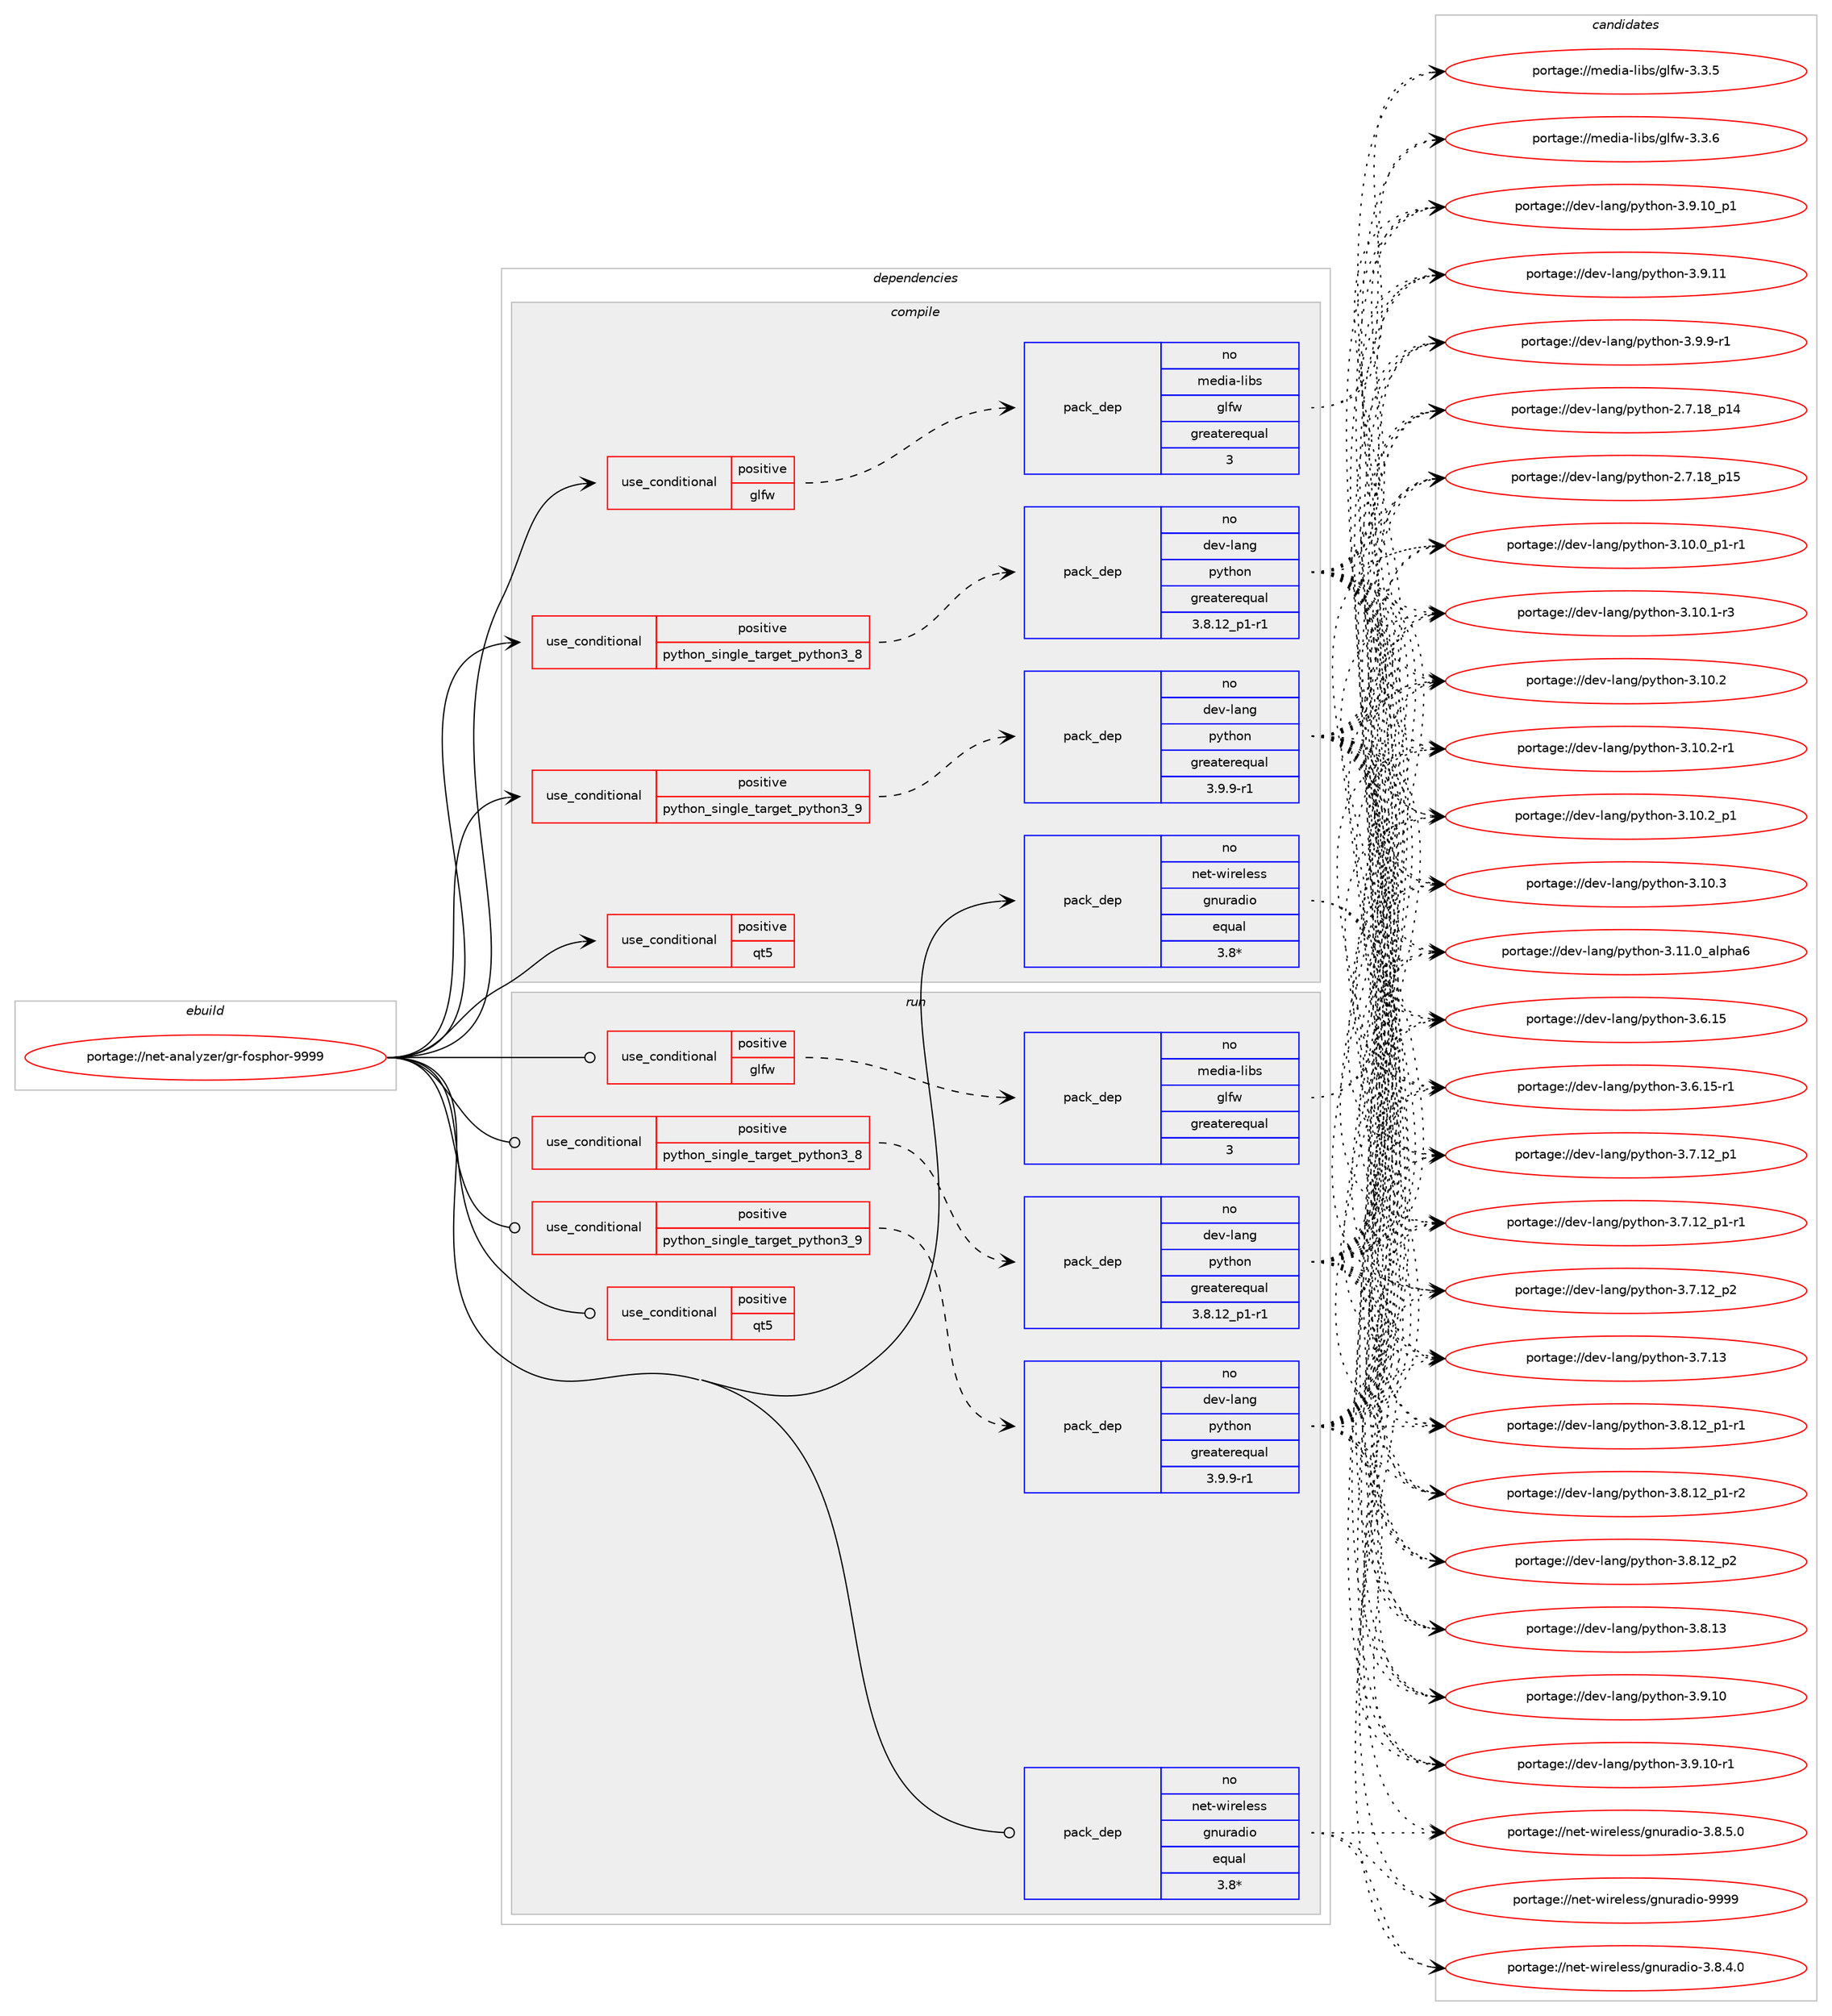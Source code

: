 digraph prolog {

# *************
# Graph options
# *************

newrank=true;
concentrate=true;
compound=true;
graph [rankdir=LR,fontname=Helvetica,fontsize=10,ranksep=1.5];#, ranksep=2.5, nodesep=0.2];
edge  [arrowhead=vee];
node  [fontname=Helvetica,fontsize=10];

# **********
# The ebuild
# **********

subgraph cluster_leftcol {
color=gray;
rank=same;
label=<<i>ebuild</i>>;
id [label="portage://net-analyzer/gr-fosphor-9999", color=red, width=4, href="../net-analyzer/gr-fosphor-9999.svg"];
}

# ****************
# The dependencies
# ****************

subgraph cluster_midcol {
color=gray;
label=<<i>dependencies</i>>;
subgraph cluster_compile {
fillcolor="#eeeeee";
style=filled;
label=<<i>compile</i>>;
subgraph cond24 {
dependency37 [label=<<TABLE BORDER="0" CELLBORDER="1" CELLSPACING="0" CELLPADDING="4"><TR><TD ROWSPAN="3" CELLPADDING="10">use_conditional</TD></TR><TR><TD>positive</TD></TR><TR><TD>glfw</TD></TR></TABLE>>, shape=none, color=red];
subgraph pack13 {
dependency38 [label=<<TABLE BORDER="0" CELLBORDER="1" CELLSPACING="0" CELLPADDING="4" WIDTH="220"><TR><TD ROWSPAN="6" CELLPADDING="30">pack_dep</TD></TR><TR><TD WIDTH="110">no</TD></TR><TR><TD>media-libs</TD></TR><TR><TD>glfw</TD></TR><TR><TD>greaterequal</TD></TR><TR><TD>3</TD></TR></TABLE>>, shape=none, color=blue];
}
dependency37:e -> dependency38:w [weight=20,style="dashed",arrowhead="vee"];
}
id:e -> dependency37:w [weight=20,style="solid",arrowhead="vee"];
subgraph cond25 {
dependency39 [label=<<TABLE BORDER="0" CELLBORDER="1" CELLSPACING="0" CELLPADDING="4"><TR><TD ROWSPAN="3" CELLPADDING="10">use_conditional</TD></TR><TR><TD>positive</TD></TR><TR><TD>python_single_target_python3_8</TD></TR></TABLE>>, shape=none, color=red];
subgraph pack14 {
dependency40 [label=<<TABLE BORDER="0" CELLBORDER="1" CELLSPACING="0" CELLPADDING="4" WIDTH="220"><TR><TD ROWSPAN="6" CELLPADDING="30">pack_dep</TD></TR><TR><TD WIDTH="110">no</TD></TR><TR><TD>dev-lang</TD></TR><TR><TD>python</TD></TR><TR><TD>greaterequal</TD></TR><TR><TD>3.8.12_p1-r1</TD></TR></TABLE>>, shape=none, color=blue];
}
dependency39:e -> dependency40:w [weight=20,style="dashed",arrowhead="vee"];
}
id:e -> dependency39:w [weight=20,style="solid",arrowhead="vee"];
subgraph cond26 {
dependency41 [label=<<TABLE BORDER="0" CELLBORDER="1" CELLSPACING="0" CELLPADDING="4"><TR><TD ROWSPAN="3" CELLPADDING="10">use_conditional</TD></TR><TR><TD>positive</TD></TR><TR><TD>python_single_target_python3_9</TD></TR></TABLE>>, shape=none, color=red];
subgraph pack15 {
dependency42 [label=<<TABLE BORDER="0" CELLBORDER="1" CELLSPACING="0" CELLPADDING="4" WIDTH="220"><TR><TD ROWSPAN="6" CELLPADDING="30">pack_dep</TD></TR><TR><TD WIDTH="110">no</TD></TR><TR><TD>dev-lang</TD></TR><TR><TD>python</TD></TR><TR><TD>greaterequal</TD></TR><TR><TD>3.9.9-r1</TD></TR></TABLE>>, shape=none, color=blue];
}
dependency41:e -> dependency42:w [weight=20,style="dashed",arrowhead="vee"];
}
id:e -> dependency41:w [weight=20,style="solid",arrowhead="vee"];
subgraph cond27 {
dependency43 [label=<<TABLE BORDER="0" CELLBORDER="1" CELLSPACING="0" CELLPADDING="4"><TR><TD ROWSPAN="3" CELLPADDING="10">use_conditional</TD></TR><TR><TD>positive</TD></TR><TR><TD>qt5</TD></TR></TABLE>>, shape=none, color=red];
# *** BEGIN UNKNOWN DEPENDENCY TYPE (TODO) ***
# dependency43 -> package_dependency(portage://net-analyzer/gr-fosphor-9999,install,no,dev-qt,qtcore,none,[,,],[slot(5)],[])
# *** END UNKNOWN DEPENDENCY TYPE (TODO) ***

# *** BEGIN UNKNOWN DEPENDENCY TYPE (TODO) ***
# dependency43 -> package_dependency(portage://net-analyzer/gr-fosphor-9999,install,no,dev-qt,qtgui,none,[,,],[slot(5)],[])
# *** END UNKNOWN DEPENDENCY TYPE (TODO) ***

# *** BEGIN UNKNOWN DEPENDENCY TYPE (TODO) ***
# dependency43 -> package_dependency(portage://net-analyzer/gr-fosphor-9999,install,no,dev-qt,qtopengl,none,[,,],[slot(5)],[])
# *** END UNKNOWN DEPENDENCY TYPE (TODO) ***

# *** BEGIN UNKNOWN DEPENDENCY TYPE (TODO) ***
# dependency43 -> package_dependency(portage://net-analyzer/gr-fosphor-9999,install,no,dev-qt,qtwidgets,none,[,,],[slot(5)],[])
# *** END UNKNOWN DEPENDENCY TYPE (TODO) ***

}
id:e -> dependency43:w [weight=20,style="solid",arrowhead="vee"];
# *** BEGIN UNKNOWN DEPENDENCY TYPE (TODO) ***
# id -> package_dependency(portage://net-analyzer/gr-fosphor-9999,install,no,dev-libs,boost,none,[,,],any_same_slot,[])
# *** END UNKNOWN DEPENDENCY TYPE (TODO) ***

# *** BEGIN UNKNOWN DEPENDENCY TYPE (TODO) ***
# id -> package_dependency(portage://net-analyzer/gr-fosphor-9999,install,no,dev-libs,log4cpp,none,[,,],[],[])
# *** END UNKNOWN DEPENDENCY TYPE (TODO) ***

# *** BEGIN UNKNOWN DEPENDENCY TYPE (TODO) ***
# id -> package_dependency(portage://net-analyzer/gr-fosphor-9999,install,no,media-libs,freetype,none,[,,],[],[])
# *** END UNKNOWN DEPENDENCY TYPE (TODO) ***

subgraph pack16 {
dependency44 [label=<<TABLE BORDER="0" CELLBORDER="1" CELLSPACING="0" CELLPADDING="4" WIDTH="220"><TR><TD ROWSPAN="6" CELLPADDING="30">pack_dep</TD></TR><TR><TD WIDTH="110">no</TD></TR><TR><TD>net-wireless</TD></TR><TR><TD>gnuradio</TD></TR><TR><TD>equal</TD></TR><TR><TD>3.8*</TD></TR></TABLE>>, shape=none, color=blue];
}
id:e -> dependency44:w [weight=20,style="solid",arrowhead="vee"];
# *** BEGIN UNKNOWN DEPENDENCY TYPE (TODO) ***
# id -> package_dependency(portage://net-analyzer/gr-fosphor-9999,install,no,virtual,opencl,none,[,,],[],[])
# *** END UNKNOWN DEPENDENCY TYPE (TODO) ***

# *** BEGIN UNKNOWN DEPENDENCY TYPE (TODO) ***
# id -> package_dependency(portage://net-analyzer/gr-fosphor-9999,install,no,virtual,opengl,none,[,,],[],[])
# *** END UNKNOWN DEPENDENCY TYPE (TODO) ***

}
subgraph cluster_compileandrun {
fillcolor="#eeeeee";
style=filled;
label=<<i>compile and run</i>>;
}
subgraph cluster_run {
fillcolor="#eeeeee";
style=filled;
label=<<i>run</i>>;
subgraph cond28 {
dependency45 [label=<<TABLE BORDER="0" CELLBORDER="1" CELLSPACING="0" CELLPADDING="4"><TR><TD ROWSPAN="3" CELLPADDING="10">use_conditional</TD></TR><TR><TD>positive</TD></TR><TR><TD>glfw</TD></TR></TABLE>>, shape=none, color=red];
subgraph pack17 {
dependency46 [label=<<TABLE BORDER="0" CELLBORDER="1" CELLSPACING="0" CELLPADDING="4" WIDTH="220"><TR><TD ROWSPAN="6" CELLPADDING="30">pack_dep</TD></TR><TR><TD WIDTH="110">no</TD></TR><TR><TD>media-libs</TD></TR><TR><TD>glfw</TD></TR><TR><TD>greaterequal</TD></TR><TR><TD>3</TD></TR></TABLE>>, shape=none, color=blue];
}
dependency45:e -> dependency46:w [weight=20,style="dashed",arrowhead="vee"];
}
id:e -> dependency45:w [weight=20,style="solid",arrowhead="odot"];
subgraph cond29 {
dependency47 [label=<<TABLE BORDER="0" CELLBORDER="1" CELLSPACING="0" CELLPADDING="4"><TR><TD ROWSPAN="3" CELLPADDING="10">use_conditional</TD></TR><TR><TD>positive</TD></TR><TR><TD>python_single_target_python3_8</TD></TR></TABLE>>, shape=none, color=red];
subgraph pack18 {
dependency48 [label=<<TABLE BORDER="0" CELLBORDER="1" CELLSPACING="0" CELLPADDING="4" WIDTH="220"><TR><TD ROWSPAN="6" CELLPADDING="30">pack_dep</TD></TR><TR><TD WIDTH="110">no</TD></TR><TR><TD>dev-lang</TD></TR><TR><TD>python</TD></TR><TR><TD>greaterequal</TD></TR><TR><TD>3.8.12_p1-r1</TD></TR></TABLE>>, shape=none, color=blue];
}
dependency47:e -> dependency48:w [weight=20,style="dashed",arrowhead="vee"];
}
id:e -> dependency47:w [weight=20,style="solid",arrowhead="odot"];
subgraph cond30 {
dependency49 [label=<<TABLE BORDER="0" CELLBORDER="1" CELLSPACING="0" CELLPADDING="4"><TR><TD ROWSPAN="3" CELLPADDING="10">use_conditional</TD></TR><TR><TD>positive</TD></TR><TR><TD>python_single_target_python3_9</TD></TR></TABLE>>, shape=none, color=red];
subgraph pack19 {
dependency50 [label=<<TABLE BORDER="0" CELLBORDER="1" CELLSPACING="0" CELLPADDING="4" WIDTH="220"><TR><TD ROWSPAN="6" CELLPADDING="30">pack_dep</TD></TR><TR><TD WIDTH="110">no</TD></TR><TR><TD>dev-lang</TD></TR><TR><TD>python</TD></TR><TR><TD>greaterequal</TD></TR><TR><TD>3.9.9-r1</TD></TR></TABLE>>, shape=none, color=blue];
}
dependency49:e -> dependency50:w [weight=20,style="dashed",arrowhead="vee"];
}
id:e -> dependency49:w [weight=20,style="solid",arrowhead="odot"];
subgraph cond31 {
dependency51 [label=<<TABLE BORDER="0" CELLBORDER="1" CELLSPACING="0" CELLPADDING="4"><TR><TD ROWSPAN="3" CELLPADDING="10">use_conditional</TD></TR><TR><TD>positive</TD></TR><TR><TD>qt5</TD></TR></TABLE>>, shape=none, color=red];
# *** BEGIN UNKNOWN DEPENDENCY TYPE (TODO) ***
# dependency51 -> package_dependency(portage://net-analyzer/gr-fosphor-9999,run,no,dev-qt,qtcore,none,[,,],[slot(5)],[])
# *** END UNKNOWN DEPENDENCY TYPE (TODO) ***

# *** BEGIN UNKNOWN DEPENDENCY TYPE (TODO) ***
# dependency51 -> package_dependency(portage://net-analyzer/gr-fosphor-9999,run,no,dev-qt,qtgui,none,[,,],[slot(5)],[])
# *** END UNKNOWN DEPENDENCY TYPE (TODO) ***

# *** BEGIN UNKNOWN DEPENDENCY TYPE (TODO) ***
# dependency51 -> package_dependency(portage://net-analyzer/gr-fosphor-9999,run,no,dev-qt,qtopengl,none,[,,],[slot(5)],[])
# *** END UNKNOWN DEPENDENCY TYPE (TODO) ***

# *** BEGIN UNKNOWN DEPENDENCY TYPE (TODO) ***
# dependency51 -> package_dependency(portage://net-analyzer/gr-fosphor-9999,run,no,dev-qt,qtwidgets,none,[,,],[slot(5)],[])
# *** END UNKNOWN DEPENDENCY TYPE (TODO) ***

}
id:e -> dependency51:w [weight=20,style="solid",arrowhead="odot"];
# *** BEGIN UNKNOWN DEPENDENCY TYPE (TODO) ***
# id -> package_dependency(portage://net-analyzer/gr-fosphor-9999,run,no,dev-libs,boost,none,[,,],any_same_slot,[])
# *** END UNKNOWN DEPENDENCY TYPE (TODO) ***

# *** BEGIN UNKNOWN DEPENDENCY TYPE (TODO) ***
# id -> package_dependency(portage://net-analyzer/gr-fosphor-9999,run,no,dev-libs,log4cpp,none,[,,],[],[])
# *** END UNKNOWN DEPENDENCY TYPE (TODO) ***

# *** BEGIN UNKNOWN DEPENDENCY TYPE (TODO) ***
# id -> package_dependency(portage://net-analyzer/gr-fosphor-9999,run,no,media-libs,freetype,none,[,,],[],[])
# *** END UNKNOWN DEPENDENCY TYPE (TODO) ***

subgraph pack20 {
dependency52 [label=<<TABLE BORDER="0" CELLBORDER="1" CELLSPACING="0" CELLPADDING="4" WIDTH="220"><TR><TD ROWSPAN="6" CELLPADDING="30">pack_dep</TD></TR><TR><TD WIDTH="110">no</TD></TR><TR><TD>net-wireless</TD></TR><TR><TD>gnuradio</TD></TR><TR><TD>equal</TD></TR><TR><TD>3.8*</TD></TR></TABLE>>, shape=none, color=blue];
}
id:e -> dependency52:w [weight=20,style="solid",arrowhead="odot"];
# *** BEGIN UNKNOWN DEPENDENCY TYPE (TODO) ***
# id -> package_dependency(portage://net-analyzer/gr-fosphor-9999,run,no,virtual,opencl,none,[,,],[],[])
# *** END UNKNOWN DEPENDENCY TYPE (TODO) ***

# *** BEGIN UNKNOWN DEPENDENCY TYPE (TODO) ***
# id -> package_dependency(portage://net-analyzer/gr-fosphor-9999,run,no,virtual,opengl,none,[,,],[],[])
# *** END UNKNOWN DEPENDENCY TYPE (TODO) ***

}
}

# **************
# The candidates
# **************

subgraph cluster_choices {
rank=same;
color=gray;
label=<<i>candidates</i>>;

subgraph choice13 {
color=black;
nodesep=1;
choice10910110010597451081059811547103108102119455146514653 [label="portage://media-libs/glfw-3.3.5", color=red, width=4,href="../media-libs/glfw-3.3.5.svg"];
choice10910110010597451081059811547103108102119455146514654 [label="portage://media-libs/glfw-3.3.6", color=red, width=4,href="../media-libs/glfw-3.3.6.svg"];
dependency38:e -> choice10910110010597451081059811547103108102119455146514653:w [style=dotted,weight="100"];
dependency38:e -> choice10910110010597451081059811547103108102119455146514654:w [style=dotted,weight="100"];
}
subgraph choice14 {
color=black;
nodesep=1;
choice10010111845108971101034711212111610411111045504655464956951124952 [label="portage://dev-lang/python-2.7.18_p14", color=red, width=4,href="../dev-lang/python-2.7.18_p14.svg"];
choice10010111845108971101034711212111610411111045504655464956951124953 [label="portage://dev-lang/python-2.7.18_p15", color=red, width=4,href="../dev-lang/python-2.7.18_p15.svg"];
choice1001011184510897110103471121211161041111104551464948464895112494511449 [label="portage://dev-lang/python-3.10.0_p1-r1", color=red, width=4,href="../dev-lang/python-3.10.0_p1-r1.svg"];
choice100101118451089711010347112121116104111110455146494846494511451 [label="portage://dev-lang/python-3.10.1-r3", color=red, width=4,href="../dev-lang/python-3.10.1-r3.svg"];
choice10010111845108971101034711212111610411111045514649484650 [label="portage://dev-lang/python-3.10.2", color=red, width=4,href="../dev-lang/python-3.10.2.svg"];
choice100101118451089711010347112121116104111110455146494846504511449 [label="portage://dev-lang/python-3.10.2-r1", color=red, width=4,href="../dev-lang/python-3.10.2-r1.svg"];
choice100101118451089711010347112121116104111110455146494846509511249 [label="portage://dev-lang/python-3.10.2_p1", color=red, width=4,href="../dev-lang/python-3.10.2_p1.svg"];
choice10010111845108971101034711212111610411111045514649484651 [label="portage://dev-lang/python-3.10.3", color=red, width=4,href="../dev-lang/python-3.10.3.svg"];
choice1001011184510897110103471121211161041111104551464949464895971081121049754 [label="portage://dev-lang/python-3.11.0_alpha6", color=red, width=4,href="../dev-lang/python-3.11.0_alpha6.svg"];
choice10010111845108971101034711212111610411111045514654464953 [label="portage://dev-lang/python-3.6.15", color=red, width=4,href="../dev-lang/python-3.6.15.svg"];
choice100101118451089711010347112121116104111110455146544649534511449 [label="portage://dev-lang/python-3.6.15-r1", color=red, width=4,href="../dev-lang/python-3.6.15-r1.svg"];
choice100101118451089711010347112121116104111110455146554649509511249 [label="portage://dev-lang/python-3.7.12_p1", color=red, width=4,href="../dev-lang/python-3.7.12_p1.svg"];
choice1001011184510897110103471121211161041111104551465546495095112494511449 [label="portage://dev-lang/python-3.7.12_p1-r1", color=red, width=4,href="../dev-lang/python-3.7.12_p1-r1.svg"];
choice100101118451089711010347112121116104111110455146554649509511250 [label="portage://dev-lang/python-3.7.12_p2", color=red, width=4,href="../dev-lang/python-3.7.12_p2.svg"];
choice10010111845108971101034711212111610411111045514655464951 [label="portage://dev-lang/python-3.7.13", color=red, width=4,href="../dev-lang/python-3.7.13.svg"];
choice1001011184510897110103471121211161041111104551465646495095112494511449 [label="portage://dev-lang/python-3.8.12_p1-r1", color=red, width=4,href="../dev-lang/python-3.8.12_p1-r1.svg"];
choice1001011184510897110103471121211161041111104551465646495095112494511450 [label="portage://dev-lang/python-3.8.12_p1-r2", color=red, width=4,href="../dev-lang/python-3.8.12_p1-r2.svg"];
choice100101118451089711010347112121116104111110455146564649509511250 [label="portage://dev-lang/python-3.8.12_p2", color=red, width=4,href="../dev-lang/python-3.8.12_p2.svg"];
choice10010111845108971101034711212111610411111045514656464951 [label="portage://dev-lang/python-3.8.13", color=red, width=4,href="../dev-lang/python-3.8.13.svg"];
choice10010111845108971101034711212111610411111045514657464948 [label="portage://dev-lang/python-3.9.10", color=red, width=4,href="../dev-lang/python-3.9.10.svg"];
choice100101118451089711010347112121116104111110455146574649484511449 [label="portage://dev-lang/python-3.9.10-r1", color=red, width=4,href="../dev-lang/python-3.9.10-r1.svg"];
choice100101118451089711010347112121116104111110455146574649489511249 [label="portage://dev-lang/python-3.9.10_p1", color=red, width=4,href="../dev-lang/python-3.9.10_p1.svg"];
choice10010111845108971101034711212111610411111045514657464949 [label="portage://dev-lang/python-3.9.11", color=red, width=4,href="../dev-lang/python-3.9.11.svg"];
choice1001011184510897110103471121211161041111104551465746574511449 [label="portage://dev-lang/python-3.9.9-r1", color=red, width=4,href="../dev-lang/python-3.9.9-r1.svg"];
dependency40:e -> choice10010111845108971101034711212111610411111045504655464956951124952:w [style=dotted,weight="100"];
dependency40:e -> choice10010111845108971101034711212111610411111045504655464956951124953:w [style=dotted,weight="100"];
dependency40:e -> choice1001011184510897110103471121211161041111104551464948464895112494511449:w [style=dotted,weight="100"];
dependency40:e -> choice100101118451089711010347112121116104111110455146494846494511451:w [style=dotted,weight="100"];
dependency40:e -> choice10010111845108971101034711212111610411111045514649484650:w [style=dotted,weight="100"];
dependency40:e -> choice100101118451089711010347112121116104111110455146494846504511449:w [style=dotted,weight="100"];
dependency40:e -> choice100101118451089711010347112121116104111110455146494846509511249:w [style=dotted,weight="100"];
dependency40:e -> choice10010111845108971101034711212111610411111045514649484651:w [style=dotted,weight="100"];
dependency40:e -> choice1001011184510897110103471121211161041111104551464949464895971081121049754:w [style=dotted,weight="100"];
dependency40:e -> choice10010111845108971101034711212111610411111045514654464953:w [style=dotted,weight="100"];
dependency40:e -> choice100101118451089711010347112121116104111110455146544649534511449:w [style=dotted,weight="100"];
dependency40:e -> choice100101118451089711010347112121116104111110455146554649509511249:w [style=dotted,weight="100"];
dependency40:e -> choice1001011184510897110103471121211161041111104551465546495095112494511449:w [style=dotted,weight="100"];
dependency40:e -> choice100101118451089711010347112121116104111110455146554649509511250:w [style=dotted,weight="100"];
dependency40:e -> choice10010111845108971101034711212111610411111045514655464951:w [style=dotted,weight="100"];
dependency40:e -> choice1001011184510897110103471121211161041111104551465646495095112494511449:w [style=dotted,weight="100"];
dependency40:e -> choice1001011184510897110103471121211161041111104551465646495095112494511450:w [style=dotted,weight="100"];
dependency40:e -> choice100101118451089711010347112121116104111110455146564649509511250:w [style=dotted,weight="100"];
dependency40:e -> choice10010111845108971101034711212111610411111045514656464951:w [style=dotted,weight="100"];
dependency40:e -> choice10010111845108971101034711212111610411111045514657464948:w [style=dotted,weight="100"];
dependency40:e -> choice100101118451089711010347112121116104111110455146574649484511449:w [style=dotted,weight="100"];
dependency40:e -> choice100101118451089711010347112121116104111110455146574649489511249:w [style=dotted,weight="100"];
dependency40:e -> choice10010111845108971101034711212111610411111045514657464949:w [style=dotted,weight="100"];
dependency40:e -> choice1001011184510897110103471121211161041111104551465746574511449:w [style=dotted,weight="100"];
}
subgraph choice15 {
color=black;
nodesep=1;
choice10010111845108971101034711212111610411111045504655464956951124952 [label="portage://dev-lang/python-2.7.18_p14", color=red, width=4,href="../dev-lang/python-2.7.18_p14.svg"];
choice10010111845108971101034711212111610411111045504655464956951124953 [label="portage://dev-lang/python-2.7.18_p15", color=red, width=4,href="../dev-lang/python-2.7.18_p15.svg"];
choice1001011184510897110103471121211161041111104551464948464895112494511449 [label="portage://dev-lang/python-3.10.0_p1-r1", color=red, width=4,href="../dev-lang/python-3.10.0_p1-r1.svg"];
choice100101118451089711010347112121116104111110455146494846494511451 [label="portage://dev-lang/python-3.10.1-r3", color=red, width=4,href="../dev-lang/python-3.10.1-r3.svg"];
choice10010111845108971101034711212111610411111045514649484650 [label="portage://dev-lang/python-3.10.2", color=red, width=4,href="../dev-lang/python-3.10.2.svg"];
choice100101118451089711010347112121116104111110455146494846504511449 [label="portage://dev-lang/python-3.10.2-r1", color=red, width=4,href="../dev-lang/python-3.10.2-r1.svg"];
choice100101118451089711010347112121116104111110455146494846509511249 [label="portage://dev-lang/python-3.10.2_p1", color=red, width=4,href="../dev-lang/python-3.10.2_p1.svg"];
choice10010111845108971101034711212111610411111045514649484651 [label="portage://dev-lang/python-3.10.3", color=red, width=4,href="../dev-lang/python-3.10.3.svg"];
choice1001011184510897110103471121211161041111104551464949464895971081121049754 [label="portage://dev-lang/python-3.11.0_alpha6", color=red, width=4,href="../dev-lang/python-3.11.0_alpha6.svg"];
choice10010111845108971101034711212111610411111045514654464953 [label="portage://dev-lang/python-3.6.15", color=red, width=4,href="../dev-lang/python-3.6.15.svg"];
choice100101118451089711010347112121116104111110455146544649534511449 [label="portage://dev-lang/python-3.6.15-r1", color=red, width=4,href="../dev-lang/python-3.6.15-r1.svg"];
choice100101118451089711010347112121116104111110455146554649509511249 [label="portage://dev-lang/python-3.7.12_p1", color=red, width=4,href="../dev-lang/python-3.7.12_p1.svg"];
choice1001011184510897110103471121211161041111104551465546495095112494511449 [label="portage://dev-lang/python-3.7.12_p1-r1", color=red, width=4,href="../dev-lang/python-3.7.12_p1-r1.svg"];
choice100101118451089711010347112121116104111110455146554649509511250 [label="portage://dev-lang/python-3.7.12_p2", color=red, width=4,href="../dev-lang/python-3.7.12_p2.svg"];
choice10010111845108971101034711212111610411111045514655464951 [label="portage://dev-lang/python-3.7.13", color=red, width=4,href="../dev-lang/python-3.7.13.svg"];
choice1001011184510897110103471121211161041111104551465646495095112494511449 [label="portage://dev-lang/python-3.8.12_p1-r1", color=red, width=4,href="../dev-lang/python-3.8.12_p1-r1.svg"];
choice1001011184510897110103471121211161041111104551465646495095112494511450 [label="portage://dev-lang/python-3.8.12_p1-r2", color=red, width=4,href="../dev-lang/python-3.8.12_p1-r2.svg"];
choice100101118451089711010347112121116104111110455146564649509511250 [label="portage://dev-lang/python-3.8.12_p2", color=red, width=4,href="../dev-lang/python-3.8.12_p2.svg"];
choice10010111845108971101034711212111610411111045514656464951 [label="portage://dev-lang/python-3.8.13", color=red, width=4,href="../dev-lang/python-3.8.13.svg"];
choice10010111845108971101034711212111610411111045514657464948 [label="portage://dev-lang/python-3.9.10", color=red, width=4,href="../dev-lang/python-3.9.10.svg"];
choice100101118451089711010347112121116104111110455146574649484511449 [label="portage://dev-lang/python-3.9.10-r1", color=red, width=4,href="../dev-lang/python-3.9.10-r1.svg"];
choice100101118451089711010347112121116104111110455146574649489511249 [label="portage://dev-lang/python-3.9.10_p1", color=red, width=4,href="../dev-lang/python-3.9.10_p1.svg"];
choice10010111845108971101034711212111610411111045514657464949 [label="portage://dev-lang/python-3.9.11", color=red, width=4,href="../dev-lang/python-3.9.11.svg"];
choice1001011184510897110103471121211161041111104551465746574511449 [label="portage://dev-lang/python-3.9.9-r1", color=red, width=4,href="../dev-lang/python-3.9.9-r1.svg"];
dependency42:e -> choice10010111845108971101034711212111610411111045504655464956951124952:w [style=dotted,weight="100"];
dependency42:e -> choice10010111845108971101034711212111610411111045504655464956951124953:w [style=dotted,weight="100"];
dependency42:e -> choice1001011184510897110103471121211161041111104551464948464895112494511449:w [style=dotted,weight="100"];
dependency42:e -> choice100101118451089711010347112121116104111110455146494846494511451:w [style=dotted,weight="100"];
dependency42:e -> choice10010111845108971101034711212111610411111045514649484650:w [style=dotted,weight="100"];
dependency42:e -> choice100101118451089711010347112121116104111110455146494846504511449:w [style=dotted,weight="100"];
dependency42:e -> choice100101118451089711010347112121116104111110455146494846509511249:w [style=dotted,weight="100"];
dependency42:e -> choice10010111845108971101034711212111610411111045514649484651:w [style=dotted,weight="100"];
dependency42:e -> choice1001011184510897110103471121211161041111104551464949464895971081121049754:w [style=dotted,weight="100"];
dependency42:e -> choice10010111845108971101034711212111610411111045514654464953:w [style=dotted,weight="100"];
dependency42:e -> choice100101118451089711010347112121116104111110455146544649534511449:w [style=dotted,weight="100"];
dependency42:e -> choice100101118451089711010347112121116104111110455146554649509511249:w [style=dotted,weight="100"];
dependency42:e -> choice1001011184510897110103471121211161041111104551465546495095112494511449:w [style=dotted,weight="100"];
dependency42:e -> choice100101118451089711010347112121116104111110455146554649509511250:w [style=dotted,weight="100"];
dependency42:e -> choice10010111845108971101034711212111610411111045514655464951:w [style=dotted,weight="100"];
dependency42:e -> choice1001011184510897110103471121211161041111104551465646495095112494511449:w [style=dotted,weight="100"];
dependency42:e -> choice1001011184510897110103471121211161041111104551465646495095112494511450:w [style=dotted,weight="100"];
dependency42:e -> choice100101118451089711010347112121116104111110455146564649509511250:w [style=dotted,weight="100"];
dependency42:e -> choice10010111845108971101034711212111610411111045514656464951:w [style=dotted,weight="100"];
dependency42:e -> choice10010111845108971101034711212111610411111045514657464948:w [style=dotted,weight="100"];
dependency42:e -> choice100101118451089711010347112121116104111110455146574649484511449:w [style=dotted,weight="100"];
dependency42:e -> choice100101118451089711010347112121116104111110455146574649489511249:w [style=dotted,weight="100"];
dependency42:e -> choice10010111845108971101034711212111610411111045514657464949:w [style=dotted,weight="100"];
dependency42:e -> choice1001011184510897110103471121211161041111104551465746574511449:w [style=dotted,weight="100"];
}
subgraph choice16 {
color=black;
nodesep=1;
choice1101011164511910511410110810111511547103110117114971001051114551465646524648 [label="portage://net-wireless/gnuradio-3.8.4.0", color=red, width=4,href="../net-wireless/gnuradio-3.8.4.0.svg"];
choice1101011164511910511410110810111511547103110117114971001051114551465646534648 [label="portage://net-wireless/gnuradio-3.8.5.0", color=red, width=4,href="../net-wireless/gnuradio-3.8.5.0.svg"];
choice1101011164511910511410110810111511547103110117114971001051114557575757 [label="portage://net-wireless/gnuradio-9999", color=red, width=4,href="../net-wireless/gnuradio-9999.svg"];
dependency44:e -> choice1101011164511910511410110810111511547103110117114971001051114551465646524648:w [style=dotted,weight="100"];
dependency44:e -> choice1101011164511910511410110810111511547103110117114971001051114551465646534648:w [style=dotted,weight="100"];
dependency44:e -> choice1101011164511910511410110810111511547103110117114971001051114557575757:w [style=dotted,weight="100"];
}
subgraph choice17 {
color=black;
nodesep=1;
choice10910110010597451081059811547103108102119455146514653 [label="portage://media-libs/glfw-3.3.5", color=red, width=4,href="../media-libs/glfw-3.3.5.svg"];
choice10910110010597451081059811547103108102119455146514654 [label="portage://media-libs/glfw-3.3.6", color=red, width=4,href="../media-libs/glfw-3.3.6.svg"];
dependency46:e -> choice10910110010597451081059811547103108102119455146514653:w [style=dotted,weight="100"];
dependency46:e -> choice10910110010597451081059811547103108102119455146514654:w [style=dotted,weight="100"];
}
subgraph choice18 {
color=black;
nodesep=1;
choice10010111845108971101034711212111610411111045504655464956951124952 [label="portage://dev-lang/python-2.7.18_p14", color=red, width=4,href="../dev-lang/python-2.7.18_p14.svg"];
choice10010111845108971101034711212111610411111045504655464956951124953 [label="portage://dev-lang/python-2.7.18_p15", color=red, width=4,href="../dev-lang/python-2.7.18_p15.svg"];
choice1001011184510897110103471121211161041111104551464948464895112494511449 [label="portage://dev-lang/python-3.10.0_p1-r1", color=red, width=4,href="../dev-lang/python-3.10.0_p1-r1.svg"];
choice100101118451089711010347112121116104111110455146494846494511451 [label="portage://dev-lang/python-3.10.1-r3", color=red, width=4,href="../dev-lang/python-3.10.1-r3.svg"];
choice10010111845108971101034711212111610411111045514649484650 [label="portage://dev-lang/python-3.10.2", color=red, width=4,href="../dev-lang/python-3.10.2.svg"];
choice100101118451089711010347112121116104111110455146494846504511449 [label="portage://dev-lang/python-3.10.2-r1", color=red, width=4,href="../dev-lang/python-3.10.2-r1.svg"];
choice100101118451089711010347112121116104111110455146494846509511249 [label="portage://dev-lang/python-3.10.2_p1", color=red, width=4,href="../dev-lang/python-3.10.2_p1.svg"];
choice10010111845108971101034711212111610411111045514649484651 [label="portage://dev-lang/python-3.10.3", color=red, width=4,href="../dev-lang/python-3.10.3.svg"];
choice1001011184510897110103471121211161041111104551464949464895971081121049754 [label="portage://dev-lang/python-3.11.0_alpha6", color=red, width=4,href="../dev-lang/python-3.11.0_alpha6.svg"];
choice10010111845108971101034711212111610411111045514654464953 [label="portage://dev-lang/python-3.6.15", color=red, width=4,href="../dev-lang/python-3.6.15.svg"];
choice100101118451089711010347112121116104111110455146544649534511449 [label="portage://dev-lang/python-3.6.15-r1", color=red, width=4,href="../dev-lang/python-3.6.15-r1.svg"];
choice100101118451089711010347112121116104111110455146554649509511249 [label="portage://dev-lang/python-3.7.12_p1", color=red, width=4,href="../dev-lang/python-3.7.12_p1.svg"];
choice1001011184510897110103471121211161041111104551465546495095112494511449 [label="portage://dev-lang/python-3.7.12_p1-r1", color=red, width=4,href="../dev-lang/python-3.7.12_p1-r1.svg"];
choice100101118451089711010347112121116104111110455146554649509511250 [label="portage://dev-lang/python-3.7.12_p2", color=red, width=4,href="../dev-lang/python-3.7.12_p2.svg"];
choice10010111845108971101034711212111610411111045514655464951 [label="portage://dev-lang/python-3.7.13", color=red, width=4,href="../dev-lang/python-3.7.13.svg"];
choice1001011184510897110103471121211161041111104551465646495095112494511449 [label="portage://dev-lang/python-3.8.12_p1-r1", color=red, width=4,href="../dev-lang/python-3.8.12_p1-r1.svg"];
choice1001011184510897110103471121211161041111104551465646495095112494511450 [label="portage://dev-lang/python-3.8.12_p1-r2", color=red, width=4,href="../dev-lang/python-3.8.12_p1-r2.svg"];
choice100101118451089711010347112121116104111110455146564649509511250 [label="portage://dev-lang/python-3.8.12_p2", color=red, width=4,href="../dev-lang/python-3.8.12_p2.svg"];
choice10010111845108971101034711212111610411111045514656464951 [label="portage://dev-lang/python-3.8.13", color=red, width=4,href="../dev-lang/python-3.8.13.svg"];
choice10010111845108971101034711212111610411111045514657464948 [label="portage://dev-lang/python-3.9.10", color=red, width=4,href="../dev-lang/python-3.9.10.svg"];
choice100101118451089711010347112121116104111110455146574649484511449 [label="portage://dev-lang/python-3.9.10-r1", color=red, width=4,href="../dev-lang/python-3.9.10-r1.svg"];
choice100101118451089711010347112121116104111110455146574649489511249 [label="portage://dev-lang/python-3.9.10_p1", color=red, width=4,href="../dev-lang/python-3.9.10_p1.svg"];
choice10010111845108971101034711212111610411111045514657464949 [label="portage://dev-lang/python-3.9.11", color=red, width=4,href="../dev-lang/python-3.9.11.svg"];
choice1001011184510897110103471121211161041111104551465746574511449 [label="portage://dev-lang/python-3.9.9-r1", color=red, width=4,href="../dev-lang/python-3.9.9-r1.svg"];
dependency48:e -> choice10010111845108971101034711212111610411111045504655464956951124952:w [style=dotted,weight="100"];
dependency48:e -> choice10010111845108971101034711212111610411111045504655464956951124953:w [style=dotted,weight="100"];
dependency48:e -> choice1001011184510897110103471121211161041111104551464948464895112494511449:w [style=dotted,weight="100"];
dependency48:e -> choice100101118451089711010347112121116104111110455146494846494511451:w [style=dotted,weight="100"];
dependency48:e -> choice10010111845108971101034711212111610411111045514649484650:w [style=dotted,weight="100"];
dependency48:e -> choice100101118451089711010347112121116104111110455146494846504511449:w [style=dotted,weight="100"];
dependency48:e -> choice100101118451089711010347112121116104111110455146494846509511249:w [style=dotted,weight="100"];
dependency48:e -> choice10010111845108971101034711212111610411111045514649484651:w [style=dotted,weight="100"];
dependency48:e -> choice1001011184510897110103471121211161041111104551464949464895971081121049754:w [style=dotted,weight="100"];
dependency48:e -> choice10010111845108971101034711212111610411111045514654464953:w [style=dotted,weight="100"];
dependency48:e -> choice100101118451089711010347112121116104111110455146544649534511449:w [style=dotted,weight="100"];
dependency48:e -> choice100101118451089711010347112121116104111110455146554649509511249:w [style=dotted,weight="100"];
dependency48:e -> choice1001011184510897110103471121211161041111104551465546495095112494511449:w [style=dotted,weight="100"];
dependency48:e -> choice100101118451089711010347112121116104111110455146554649509511250:w [style=dotted,weight="100"];
dependency48:e -> choice10010111845108971101034711212111610411111045514655464951:w [style=dotted,weight="100"];
dependency48:e -> choice1001011184510897110103471121211161041111104551465646495095112494511449:w [style=dotted,weight="100"];
dependency48:e -> choice1001011184510897110103471121211161041111104551465646495095112494511450:w [style=dotted,weight="100"];
dependency48:e -> choice100101118451089711010347112121116104111110455146564649509511250:w [style=dotted,weight="100"];
dependency48:e -> choice10010111845108971101034711212111610411111045514656464951:w [style=dotted,weight="100"];
dependency48:e -> choice10010111845108971101034711212111610411111045514657464948:w [style=dotted,weight="100"];
dependency48:e -> choice100101118451089711010347112121116104111110455146574649484511449:w [style=dotted,weight="100"];
dependency48:e -> choice100101118451089711010347112121116104111110455146574649489511249:w [style=dotted,weight="100"];
dependency48:e -> choice10010111845108971101034711212111610411111045514657464949:w [style=dotted,weight="100"];
dependency48:e -> choice1001011184510897110103471121211161041111104551465746574511449:w [style=dotted,weight="100"];
}
subgraph choice19 {
color=black;
nodesep=1;
choice10010111845108971101034711212111610411111045504655464956951124952 [label="portage://dev-lang/python-2.7.18_p14", color=red, width=4,href="../dev-lang/python-2.7.18_p14.svg"];
choice10010111845108971101034711212111610411111045504655464956951124953 [label="portage://dev-lang/python-2.7.18_p15", color=red, width=4,href="../dev-lang/python-2.7.18_p15.svg"];
choice1001011184510897110103471121211161041111104551464948464895112494511449 [label="portage://dev-lang/python-3.10.0_p1-r1", color=red, width=4,href="../dev-lang/python-3.10.0_p1-r1.svg"];
choice100101118451089711010347112121116104111110455146494846494511451 [label="portage://dev-lang/python-3.10.1-r3", color=red, width=4,href="../dev-lang/python-3.10.1-r3.svg"];
choice10010111845108971101034711212111610411111045514649484650 [label="portage://dev-lang/python-3.10.2", color=red, width=4,href="../dev-lang/python-3.10.2.svg"];
choice100101118451089711010347112121116104111110455146494846504511449 [label="portage://dev-lang/python-3.10.2-r1", color=red, width=4,href="../dev-lang/python-3.10.2-r1.svg"];
choice100101118451089711010347112121116104111110455146494846509511249 [label="portage://dev-lang/python-3.10.2_p1", color=red, width=4,href="../dev-lang/python-3.10.2_p1.svg"];
choice10010111845108971101034711212111610411111045514649484651 [label="portage://dev-lang/python-3.10.3", color=red, width=4,href="../dev-lang/python-3.10.3.svg"];
choice1001011184510897110103471121211161041111104551464949464895971081121049754 [label="portage://dev-lang/python-3.11.0_alpha6", color=red, width=4,href="../dev-lang/python-3.11.0_alpha6.svg"];
choice10010111845108971101034711212111610411111045514654464953 [label="portage://dev-lang/python-3.6.15", color=red, width=4,href="../dev-lang/python-3.6.15.svg"];
choice100101118451089711010347112121116104111110455146544649534511449 [label="portage://dev-lang/python-3.6.15-r1", color=red, width=4,href="../dev-lang/python-3.6.15-r1.svg"];
choice100101118451089711010347112121116104111110455146554649509511249 [label="portage://dev-lang/python-3.7.12_p1", color=red, width=4,href="../dev-lang/python-3.7.12_p1.svg"];
choice1001011184510897110103471121211161041111104551465546495095112494511449 [label="portage://dev-lang/python-3.7.12_p1-r1", color=red, width=4,href="../dev-lang/python-3.7.12_p1-r1.svg"];
choice100101118451089711010347112121116104111110455146554649509511250 [label="portage://dev-lang/python-3.7.12_p2", color=red, width=4,href="../dev-lang/python-3.7.12_p2.svg"];
choice10010111845108971101034711212111610411111045514655464951 [label="portage://dev-lang/python-3.7.13", color=red, width=4,href="../dev-lang/python-3.7.13.svg"];
choice1001011184510897110103471121211161041111104551465646495095112494511449 [label="portage://dev-lang/python-3.8.12_p1-r1", color=red, width=4,href="../dev-lang/python-3.8.12_p1-r1.svg"];
choice1001011184510897110103471121211161041111104551465646495095112494511450 [label="portage://dev-lang/python-3.8.12_p1-r2", color=red, width=4,href="../dev-lang/python-3.8.12_p1-r2.svg"];
choice100101118451089711010347112121116104111110455146564649509511250 [label="portage://dev-lang/python-3.8.12_p2", color=red, width=4,href="../dev-lang/python-3.8.12_p2.svg"];
choice10010111845108971101034711212111610411111045514656464951 [label="portage://dev-lang/python-3.8.13", color=red, width=4,href="../dev-lang/python-3.8.13.svg"];
choice10010111845108971101034711212111610411111045514657464948 [label="portage://dev-lang/python-3.9.10", color=red, width=4,href="../dev-lang/python-3.9.10.svg"];
choice100101118451089711010347112121116104111110455146574649484511449 [label="portage://dev-lang/python-3.9.10-r1", color=red, width=4,href="../dev-lang/python-3.9.10-r1.svg"];
choice100101118451089711010347112121116104111110455146574649489511249 [label="portage://dev-lang/python-3.9.10_p1", color=red, width=4,href="../dev-lang/python-3.9.10_p1.svg"];
choice10010111845108971101034711212111610411111045514657464949 [label="portage://dev-lang/python-3.9.11", color=red, width=4,href="../dev-lang/python-3.9.11.svg"];
choice1001011184510897110103471121211161041111104551465746574511449 [label="portage://dev-lang/python-3.9.9-r1", color=red, width=4,href="../dev-lang/python-3.9.9-r1.svg"];
dependency50:e -> choice10010111845108971101034711212111610411111045504655464956951124952:w [style=dotted,weight="100"];
dependency50:e -> choice10010111845108971101034711212111610411111045504655464956951124953:w [style=dotted,weight="100"];
dependency50:e -> choice1001011184510897110103471121211161041111104551464948464895112494511449:w [style=dotted,weight="100"];
dependency50:e -> choice100101118451089711010347112121116104111110455146494846494511451:w [style=dotted,weight="100"];
dependency50:e -> choice10010111845108971101034711212111610411111045514649484650:w [style=dotted,weight="100"];
dependency50:e -> choice100101118451089711010347112121116104111110455146494846504511449:w [style=dotted,weight="100"];
dependency50:e -> choice100101118451089711010347112121116104111110455146494846509511249:w [style=dotted,weight="100"];
dependency50:e -> choice10010111845108971101034711212111610411111045514649484651:w [style=dotted,weight="100"];
dependency50:e -> choice1001011184510897110103471121211161041111104551464949464895971081121049754:w [style=dotted,weight="100"];
dependency50:e -> choice10010111845108971101034711212111610411111045514654464953:w [style=dotted,weight="100"];
dependency50:e -> choice100101118451089711010347112121116104111110455146544649534511449:w [style=dotted,weight="100"];
dependency50:e -> choice100101118451089711010347112121116104111110455146554649509511249:w [style=dotted,weight="100"];
dependency50:e -> choice1001011184510897110103471121211161041111104551465546495095112494511449:w [style=dotted,weight="100"];
dependency50:e -> choice100101118451089711010347112121116104111110455146554649509511250:w [style=dotted,weight="100"];
dependency50:e -> choice10010111845108971101034711212111610411111045514655464951:w [style=dotted,weight="100"];
dependency50:e -> choice1001011184510897110103471121211161041111104551465646495095112494511449:w [style=dotted,weight="100"];
dependency50:e -> choice1001011184510897110103471121211161041111104551465646495095112494511450:w [style=dotted,weight="100"];
dependency50:e -> choice100101118451089711010347112121116104111110455146564649509511250:w [style=dotted,weight="100"];
dependency50:e -> choice10010111845108971101034711212111610411111045514656464951:w [style=dotted,weight="100"];
dependency50:e -> choice10010111845108971101034711212111610411111045514657464948:w [style=dotted,weight="100"];
dependency50:e -> choice100101118451089711010347112121116104111110455146574649484511449:w [style=dotted,weight="100"];
dependency50:e -> choice100101118451089711010347112121116104111110455146574649489511249:w [style=dotted,weight="100"];
dependency50:e -> choice10010111845108971101034711212111610411111045514657464949:w [style=dotted,weight="100"];
dependency50:e -> choice1001011184510897110103471121211161041111104551465746574511449:w [style=dotted,weight="100"];
}
subgraph choice20 {
color=black;
nodesep=1;
choice1101011164511910511410110810111511547103110117114971001051114551465646524648 [label="portage://net-wireless/gnuradio-3.8.4.0", color=red, width=4,href="../net-wireless/gnuradio-3.8.4.0.svg"];
choice1101011164511910511410110810111511547103110117114971001051114551465646534648 [label="portage://net-wireless/gnuradio-3.8.5.0", color=red, width=4,href="../net-wireless/gnuradio-3.8.5.0.svg"];
choice1101011164511910511410110810111511547103110117114971001051114557575757 [label="portage://net-wireless/gnuradio-9999", color=red, width=4,href="../net-wireless/gnuradio-9999.svg"];
dependency52:e -> choice1101011164511910511410110810111511547103110117114971001051114551465646524648:w [style=dotted,weight="100"];
dependency52:e -> choice1101011164511910511410110810111511547103110117114971001051114551465646534648:w [style=dotted,weight="100"];
dependency52:e -> choice1101011164511910511410110810111511547103110117114971001051114557575757:w [style=dotted,weight="100"];
}
}

}
